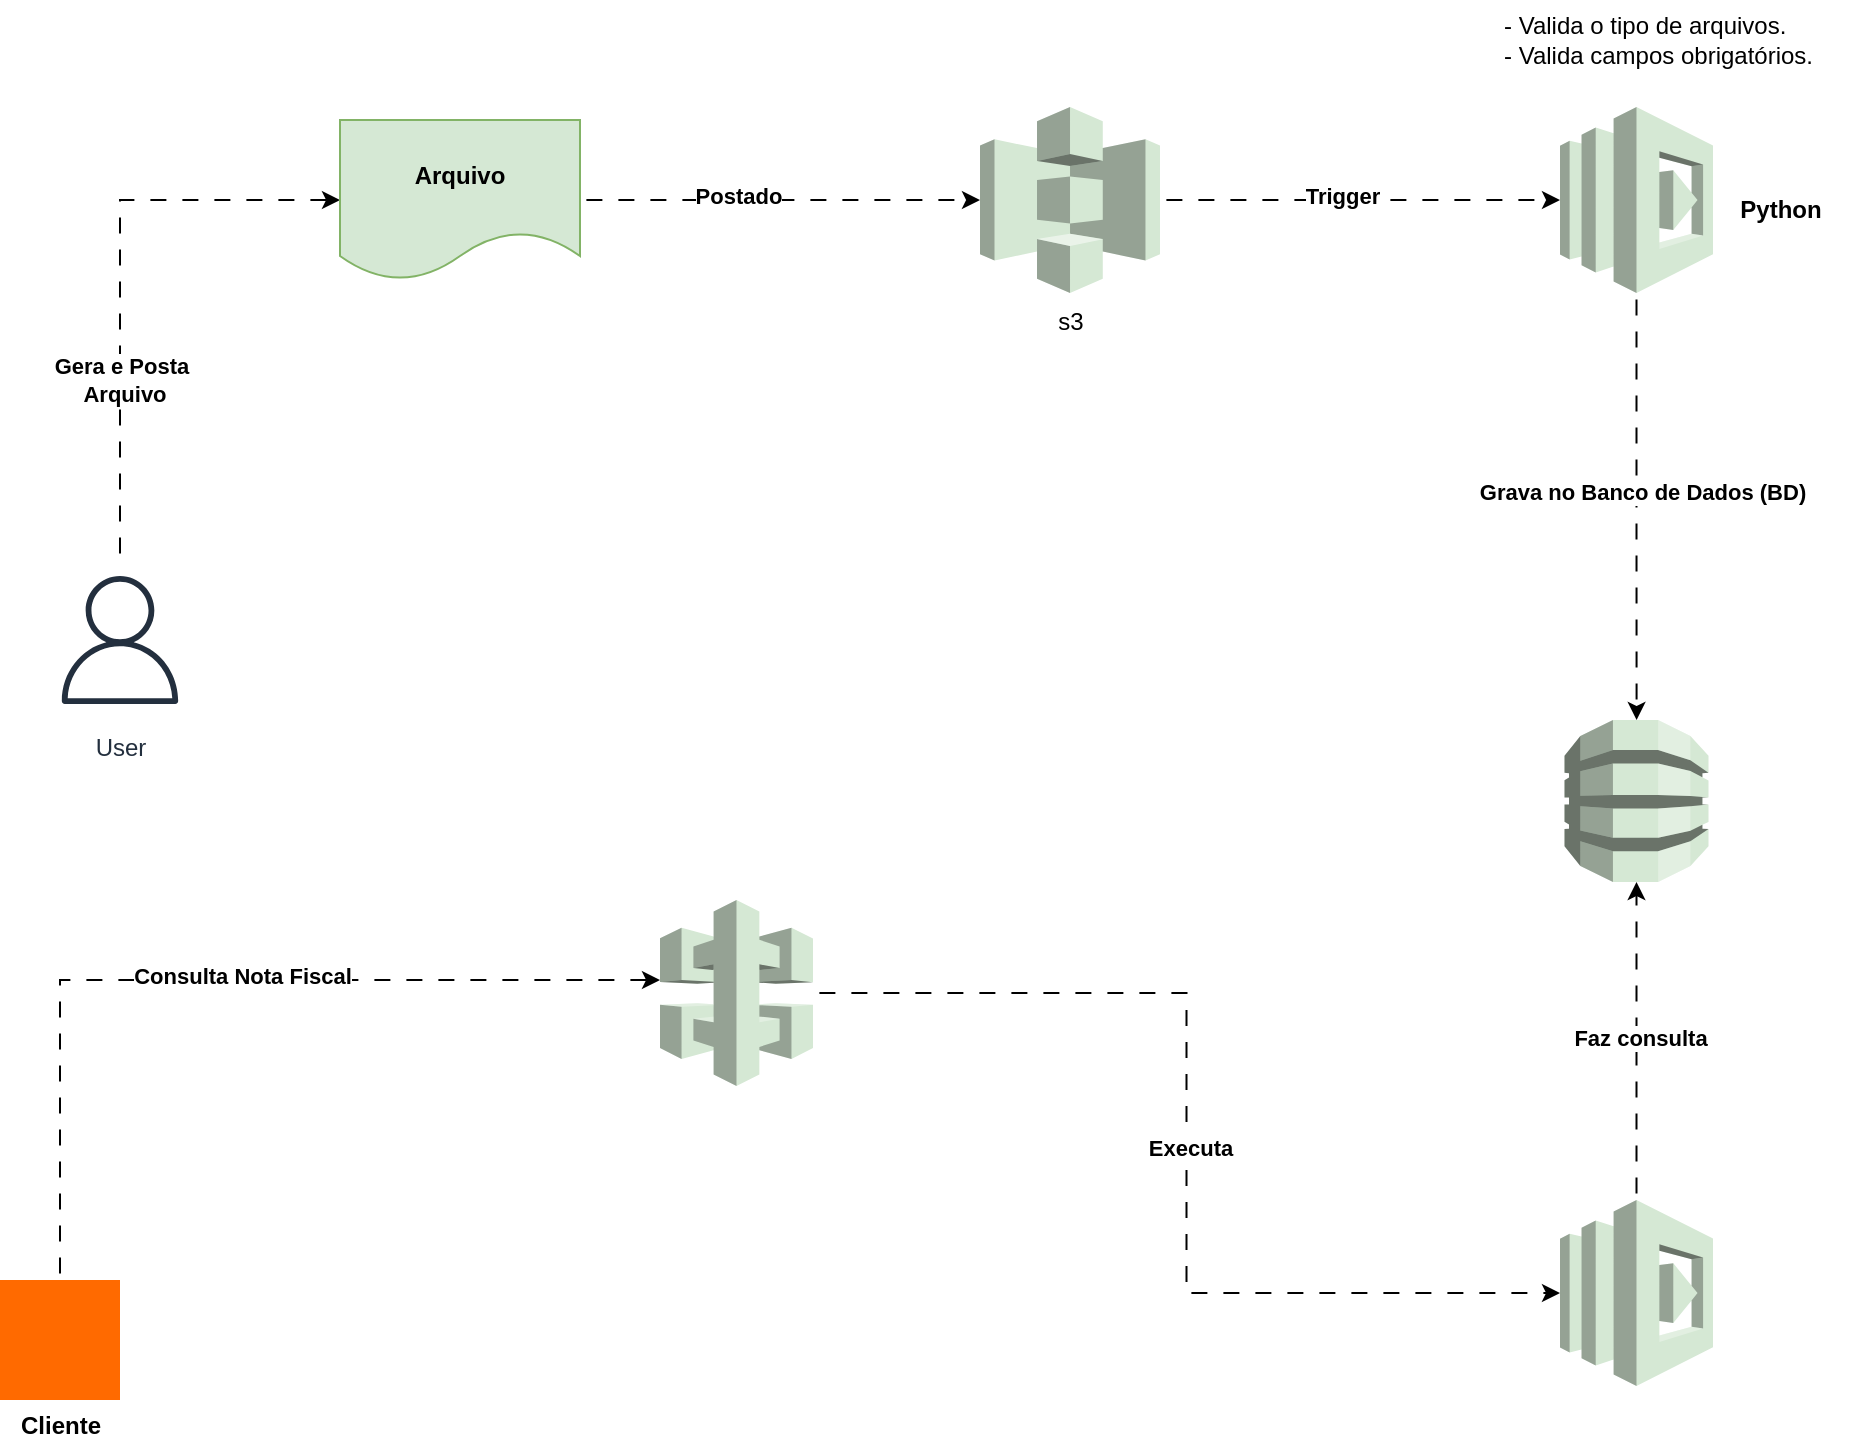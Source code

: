 <mxfile version="28.2.5">
  <diagram name="Página-1" id="QaAr6rrV9a6GtGgr2cNi">
    <mxGraphModel dx="1426" dy="841" grid="1" gridSize="10" guides="1" tooltips="1" connect="1" arrows="1" fold="1" page="1" pageScale="1" pageWidth="827" pageHeight="1169" math="0" shadow="0">
      <root>
        <mxCell id="0" />
        <mxCell id="1" parent="0" />
        <mxCell id="xEZa81j2BeFMKX9rhgyM-5" style="edgeStyle=orthogonalEdgeStyle;rounded=0;orthogonalLoop=1;jettySize=auto;html=1;entryX=0;entryY=0.5;entryDx=0;entryDy=0;entryPerimeter=0;flowAnimation=1;" parent="1" source="xEZa81j2BeFMKX9rhgyM-1" target="xEZa81j2BeFMKX9rhgyM-2" edge="1">
          <mxGeometry relative="1" as="geometry">
            <mxPoint x="230" y="150" as="targetPoint" />
            <Array as="points">
              <mxPoint x="130" y="150" />
            </Array>
          </mxGeometry>
        </mxCell>
        <mxCell id="xEZa81j2BeFMKX9rhgyM-17" value="&lt;b&gt;Gera e Posta&amp;nbsp;&lt;/b&gt;&lt;div&gt;&lt;b&gt;Arquivo&lt;/b&gt;&lt;/div&gt;" style="edgeLabel;html=1;align=center;verticalAlign=middle;resizable=0;points=[];" parent="xEZa81j2BeFMKX9rhgyM-5" vertex="1" connectable="0">
          <mxGeometry x="-0.379" y="-2" relative="1" as="geometry">
            <mxPoint as="offset" />
          </mxGeometry>
        </mxCell>
        <mxCell id="xEZa81j2BeFMKX9rhgyM-1" value="User" style="sketch=0;outlineConnect=0;fontColor=#232F3E;gradientColor=none;strokeColor=#232F3E;fillColor=#ffffff;dashed=0;verticalLabelPosition=bottom;verticalAlign=top;align=center;html=1;fontSize=12;fontStyle=0;aspect=fixed;shape=mxgraph.aws4.resourceIcon;resIcon=mxgraph.aws4.user;" parent="1" vertex="1">
          <mxGeometry x="90" y="330" width="80" height="80" as="geometry" />
        </mxCell>
        <mxCell id="xEZa81j2BeFMKX9rhgyM-6" style="edgeStyle=orthogonalEdgeStyle;rounded=0;orthogonalLoop=1;jettySize=auto;html=1;flowAnimation=1;" parent="1" source="xEZa81j2BeFMKX9rhgyM-2" target="xEZa81j2BeFMKX9rhgyM-3" edge="1">
          <mxGeometry relative="1" as="geometry" />
        </mxCell>
        <mxCell id="xEZa81j2BeFMKX9rhgyM-8" value="Postado" style="edgeLabel;html=1;align=center;verticalAlign=middle;resizable=0;points=[];fontStyle=1" parent="xEZa81j2BeFMKX9rhgyM-6" vertex="1" connectable="0">
          <mxGeometry x="-0.21" y="2" relative="1" as="geometry">
            <mxPoint as="offset" />
          </mxGeometry>
        </mxCell>
        <mxCell id="xEZa81j2BeFMKX9rhgyM-2" value="&lt;b&gt;Arquivo&lt;/b&gt;" style="shape=document;whiteSpace=wrap;html=1;boundedLbl=1;fillColor=#d5e8d4;strokeColor=#82b366;" parent="1" vertex="1">
          <mxGeometry x="240" y="110" width="120" height="80" as="geometry" />
        </mxCell>
        <mxCell id="xEZa81j2BeFMKX9rhgyM-11" style="edgeStyle=orthogonalEdgeStyle;rounded=0;orthogonalLoop=1;jettySize=auto;html=1;flowAnimation=1;" parent="1" source="xEZa81j2BeFMKX9rhgyM-3" target="xEZa81j2BeFMKX9rhgyM-10" edge="1">
          <mxGeometry relative="1" as="geometry" />
        </mxCell>
        <mxCell id="xEZa81j2BeFMKX9rhgyM-13" value="Trigger" style="edgeLabel;html=1;align=center;verticalAlign=middle;resizable=0;points=[];fontStyle=1" parent="xEZa81j2BeFMKX9rhgyM-11" vertex="1" connectable="0">
          <mxGeometry x="-0.09" y="2" relative="1" as="geometry">
            <mxPoint as="offset" />
          </mxGeometry>
        </mxCell>
        <mxCell id="xEZa81j2BeFMKX9rhgyM-3" value="s3" style="outlineConnect=0;dashed=0;verticalLabelPosition=bottom;verticalAlign=top;align=center;html=1;shape=mxgraph.aws3.s3;fillColor=#d5e8d4;strokeColor=#82b366;" parent="1" vertex="1">
          <mxGeometry x="560" y="103.5" width="90" height="93" as="geometry" />
        </mxCell>
        <mxCell id="xEZa81j2BeFMKX9rhgyM-4" value="" style="outlineConnect=0;dashed=0;verticalLabelPosition=bottom;verticalAlign=top;align=center;html=1;shape=mxgraph.aws3.dynamo_db;fillColor=#d5e8d4;strokeColor=#82b366;" parent="1" vertex="1">
          <mxGeometry x="852.25" y="410" width="72" height="81" as="geometry" />
        </mxCell>
        <mxCell id="xEZa81j2BeFMKX9rhgyM-12" style="edgeStyle=orthogonalEdgeStyle;rounded=0;orthogonalLoop=1;jettySize=auto;html=1;flowAnimation=1;" parent="1" source="xEZa81j2BeFMKX9rhgyM-10" target="xEZa81j2BeFMKX9rhgyM-4" edge="1">
          <mxGeometry relative="1" as="geometry" />
        </mxCell>
        <mxCell id="xEZa81j2BeFMKX9rhgyM-14" value="Grava no Banco de Dados (BD)" style="edgeLabel;html=1;align=center;verticalAlign=middle;resizable=0;points=[];fontStyle=1" parent="xEZa81j2BeFMKX9rhgyM-12" vertex="1" connectable="0">
          <mxGeometry x="-0.068" y="2" relative="1" as="geometry">
            <mxPoint as="offset" />
          </mxGeometry>
        </mxCell>
        <mxCell id="xEZa81j2BeFMKX9rhgyM-10" value="" style="outlineConnect=0;dashed=0;verticalLabelPosition=bottom;verticalAlign=top;align=center;html=1;shape=mxgraph.aws3.lambda;fillColor=#d5e8d4;strokeColor=#82b366;" parent="1" vertex="1">
          <mxGeometry x="850" y="103.5" width="76.5" height="93" as="geometry" />
        </mxCell>
        <mxCell id="xEZa81j2BeFMKX9rhgyM-15" value="&lt;b&gt;Python&lt;/b&gt;" style="text;html=1;align=center;verticalAlign=middle;resizable=0;points=[];autosize=1;strokeColor=none;fillColor=none;" parent="1" vertex="1">
          <mxGeometry x="930" y="140" width="60" height="30" as="geometry" />
        </mxCell>
        <mxCell id="xEZa81j2BeFMKX9rhgyM-16" value="- Valida o tipo de arquivos.&lt;div&gt;- Valida campos obrigatórios.&lt;/div&gt;" style="text;html=1;align=left;verticalAlign=middle;resizable=0;points=[];autosize=1;strokeColor=none;fillColor=none;" parent="1" vertex="1">
          <mxGeometry x="820" y="50" width="180" height="40" as="geometry" />
        </mxCell>
        <mxCell id="xEZa81j2BeFMKX9rhgyM-18" value="" style="outlineConnect=0;dashed=0;verticalLabelPosition=bottom;verticalAlign=top;align=center;html=1;shape=mxgraph.aws3.api_gateway;fillColor=#d5e8d4;strokeColor=#82b366;" parent="1" vertex="1">
          <mxGeometry x="400" y="500" width="76.5" height="93" as="geometry" />
        </mxCell>
        <mxCell id="xEZa81j2BeFMKX9rhgyM-26" style="edgeStyle=orthogonalEdgeStyle;rounded=0;orthogonalLoop=1;jettySize=auto;html=1;fontStyle=1;flowAnimation=1;" parent="1" source="xEZa81j2BeFMKX9rhgyM-20" edge="1">
          <mxGeometry relative="1" as="geometry">
            <mxPoint x="400" y="540" as="targetPoint" />
            <Array as="points">
              <mxPoint x="100" y="540" />
            </Array>
          </mxGeometry>
        </mxCell>
        <mxCell id="xEZa81j2BeFMKX9rhgyM-28" value="Consulta Nota Fiscal" style="edgeLabel;html=1;align=center;verticalAlign=middle;resizable=0;points=[];fontStyle=1" parent="xEZa81j2BeFMKX9rhgyM-26" vertex="1" connectable="0">
          <mxGeometry x="0.071" y="2" relative="1" as="geometry">
            <mxPoint as="offset" />
          </mxGeometry>
        </mxCell>
        <mxCell id="xEZa81j2BeFMKX9rhgyM-20" value="&lt;div&gt;&lt;b&gt;&lt;br&gt;&lt;/b&gt;&lt;/div&gt;&lt;div&gt;&lt;b&gt;&lt;br&gt;&lt;/b&gt;&lt;/div&gt;&lt;div&gt;&lt;b&gt;&lt;br&gt;&lt;/b&gt;&lt;/div&gt;&lt;div&gt;&lt;b&gt;&lt;br&gt;&lt;/b&gt;&lt;/div&gt;&lt;div&gt;&lt;b&gt;&lt;br&gt;&lt;/b&gt;&lt;/div&gt;&lt;div&gt;&lt;b&gt;&lt;br&gt;&lt;/b&gt;&lt;/div&gt;&lt;b&gt;Cliente&lt;/b&gt;" style="points=[];aspect=fixed;html=1;align=center;shadow=0;dashed=0;fillColor=#FF6A00;strokeColor=none;shape=mxgraph.alibaba_cloud.user;" parent="1" vertex="1">
          <mxGeometry x="70" y="690" width="60" height="60" as="geometry" />
        </mxCell>
        <mxCell id="xEZa81j2BeFMKX9rhgyM-29" value="" style="outlineConnect=0;dashed=0;verticalLabelPosition=bottom;verticalAlign=top;align=center;html=1;shape=mxgraph.aws3.lambda;fillColor=#d5e8d4;strokeColor=#82b366;" parent="1" vertex="1">
          <mxGeometry x="850" y="650" width="76.5" height="93" as="geometry" />
        </mxCell>
        <mxCell id="xEZa81j2BeFMKX9rhgyM-31" style="edgeStyle=orthogonalEdgeStyle;rounded=0;orthogonalLoop=1;jettySize=auto;html=1;entryX=0;entryY=0.5;entryDx=0;entryDy=0;entryPerimeter=0;flowAnimation=1;" parent="1" source="xEZa81j2BeFMKX9rhgyM-18" target="xEZa81j2BeFMKX9rhgyM-29" edge="1">
          <mxGeometry relative="1" as="geometry" />
        </mxCell>
        <mxCell id="xEZa81j2BeFMKX9rhgyM-32" value="&lt;b&gt;Executa&lt;/b&gt;" style="edgeLabel;html=1;align=center;verticalAlign=middle;resizable=0;points=[];" parent="xEZa81j2BeFMKX9rhgyM-31" vertex="1" connectable="0">
          <mxGeometry x="0.006" y="1" relative="1" as="geometry">
            <mxPoint as="offset" />
          </mxGeometry>
        </mxCell>
        <mxCell id="xEZa81j2BeFMKX9rhgyM-34" style="edgeStyle=orthogonalEdgeStyle;rounded=0;orthogonalLoop=1;jettySize=auto;html=1;entryX=0.5;entryY=1;entryDx=0;entryDy=0;entryPerimeter=0;flowAnimation=1;" parent="1" source="xEZa81j2BeFMKX9rhgyM-29" target="xEZa81j2BeFMKX9rhgyM-4" edge="1">
          <mxGeometry relative="1" as="geometry" />
        </mxCell>
        <mxCell id="xEZa81j2BeFMKX9rhgyM-35" value="&lt;b&gt;Faz consulta&lt;/b&gt;" style="edgeLabel;html=1;align=center;verticalAlign=middle;resizable=0;points=[];" parent="xEZa81j2BeFMKX9rhgyM-34" vertex="1" connectable="0">
          <mxGeometry x="0.019" y="-1" relative="1" as="geometry">
            <mxPoint as="offset" />
          </mxGeometry>
        </mxCell>
      </root>
    </mxGraphModel>
  </diagram>
</mxfile>
